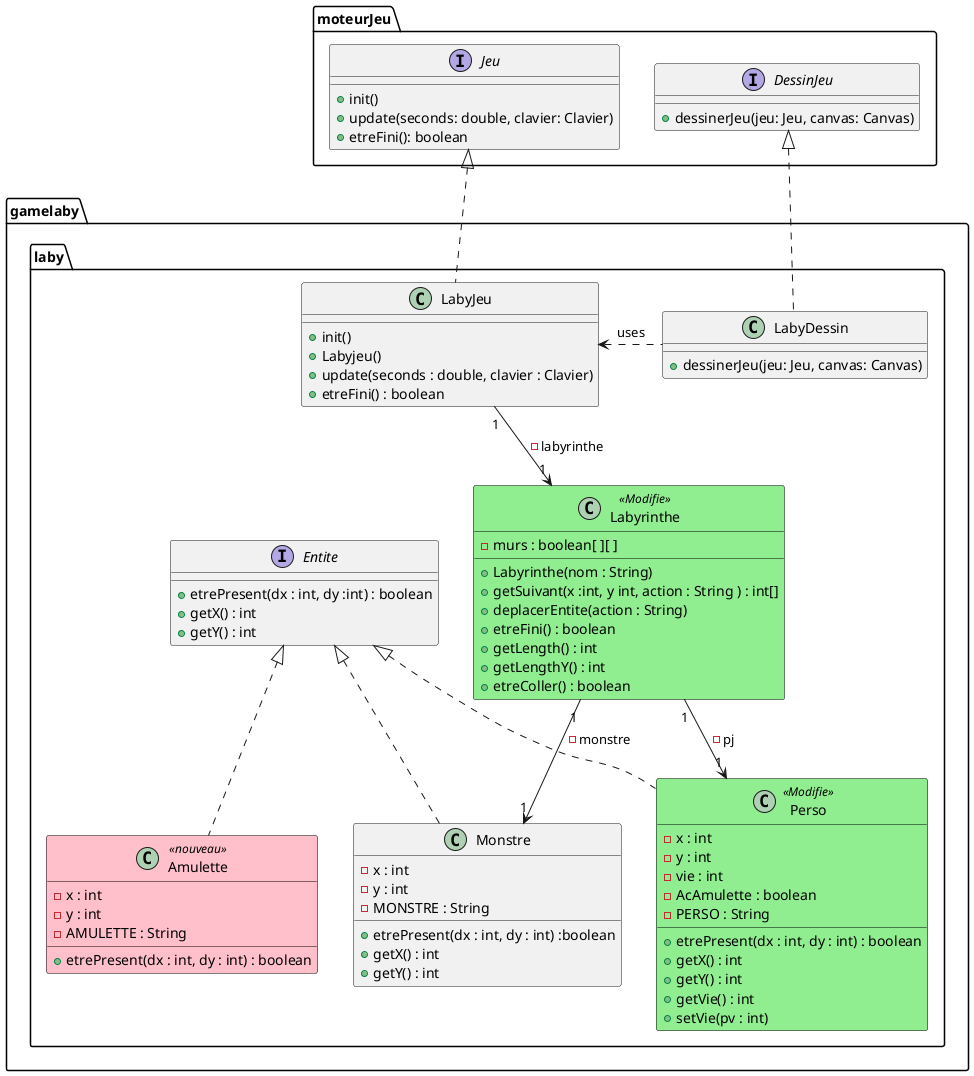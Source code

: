 
@startuml
skinparam class{
    backgroundColor<<Nouveau>> Pink
    borderColor<<Nouveau>>  Black
    backgroundColor<<Modifie>> LightGreen
    borderColor<<Modifie>>  Black
}
package moteurJeu{
interface Jeu{
+ init()
+ update(seconds: double, clavier: Clavier)
+ etreFini(): boolean
}


interface DessinJeu {
+ dessinerJeu(jeu: Jeu, canvas: Canvas)
}
}
package gamelaby.laby{
    class LabyDessin{
        + dessinerJeu(jeu: Jeu, canvas: Canvas)
    }

DessinJeu <|.. LabyDessin
    class LabyJeu{
        +init()
        +Labyjeu()
        +update(seconds : double, clavier : Clavier)
        +etreFini() : boolean
        }

Jeu <|.. LabyJeu

    class Labyrinthe <<Modifie>>{
        -murs : boolean[ ][ ]
        +Labyrinthe(nom : String)
        +getSuivant(x :int, y int, action : String ) : int[]
        +deplacerEntite(action : String)
        +etreFini() : boolean
        +getLength() : int
        +getLengthY() : int
        +etreColler() : boolean

    }
LabyJeu "1" --> "1" Labyrinthe : -labyrinthe
    interface Entite {
        +etrePresent(dx : int, dy :int) : boolean
        + getX() : int
        + getY() : int



    }
    class Perso <<Modifie>>{
    -x : int
    -y : int
    -vie : int
    -AcAmulette : boolean
    - PERSO : String
    +etrePresent(dx : int, dy : int) : boolean
    +getX() : int
    +getY() : int
    +getVie() : int
    +setVie(pv : int)


    }
    class Monstre{
    -x : int
    -y : int
    -MONSTRE : String
    +etrePresent(dx : int, dy : int) :boolean
    +getX() : int
    +getY() : int

    }
    class Amulette<<nouveau>>{
        -x : int
        -y : int
        -AMULETTE : String
        +etrePresent(dx : int, dy : int) : boolean
    }
Entite <|.. Amulette
 Entite <|.. Perso
 Entite <|.. Monstre
 Labyrinthe "1" --> "1" Perso : -pj
 Labyrinthe "1" --> "1" Monstre : -monstre
 LabyJeu <. LabyDessin:uses
    }



@enduml